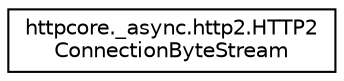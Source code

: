 digraph "Graphical Class Hierarchy"
{
 // LATEX_PDF_SIZE
  edge [fontname="Helvetica",fontsize="10",labelfontname="Helvetica",labelfontsize="10"];
  node [fontname="Helvetica",fontsize="10",shape=record];
  rankdir="LR";
  Node0 [label="httpcore._async.http2.HTTP2\lConnectionByteStream",height=0.2,width=0.4,color="black", fillcolor="white", style="filled",URL="$classhttpcore_1_1__async_1_1http2_1_1HTTP2ConnectionByteStream.html",tooltip=" "];
}
